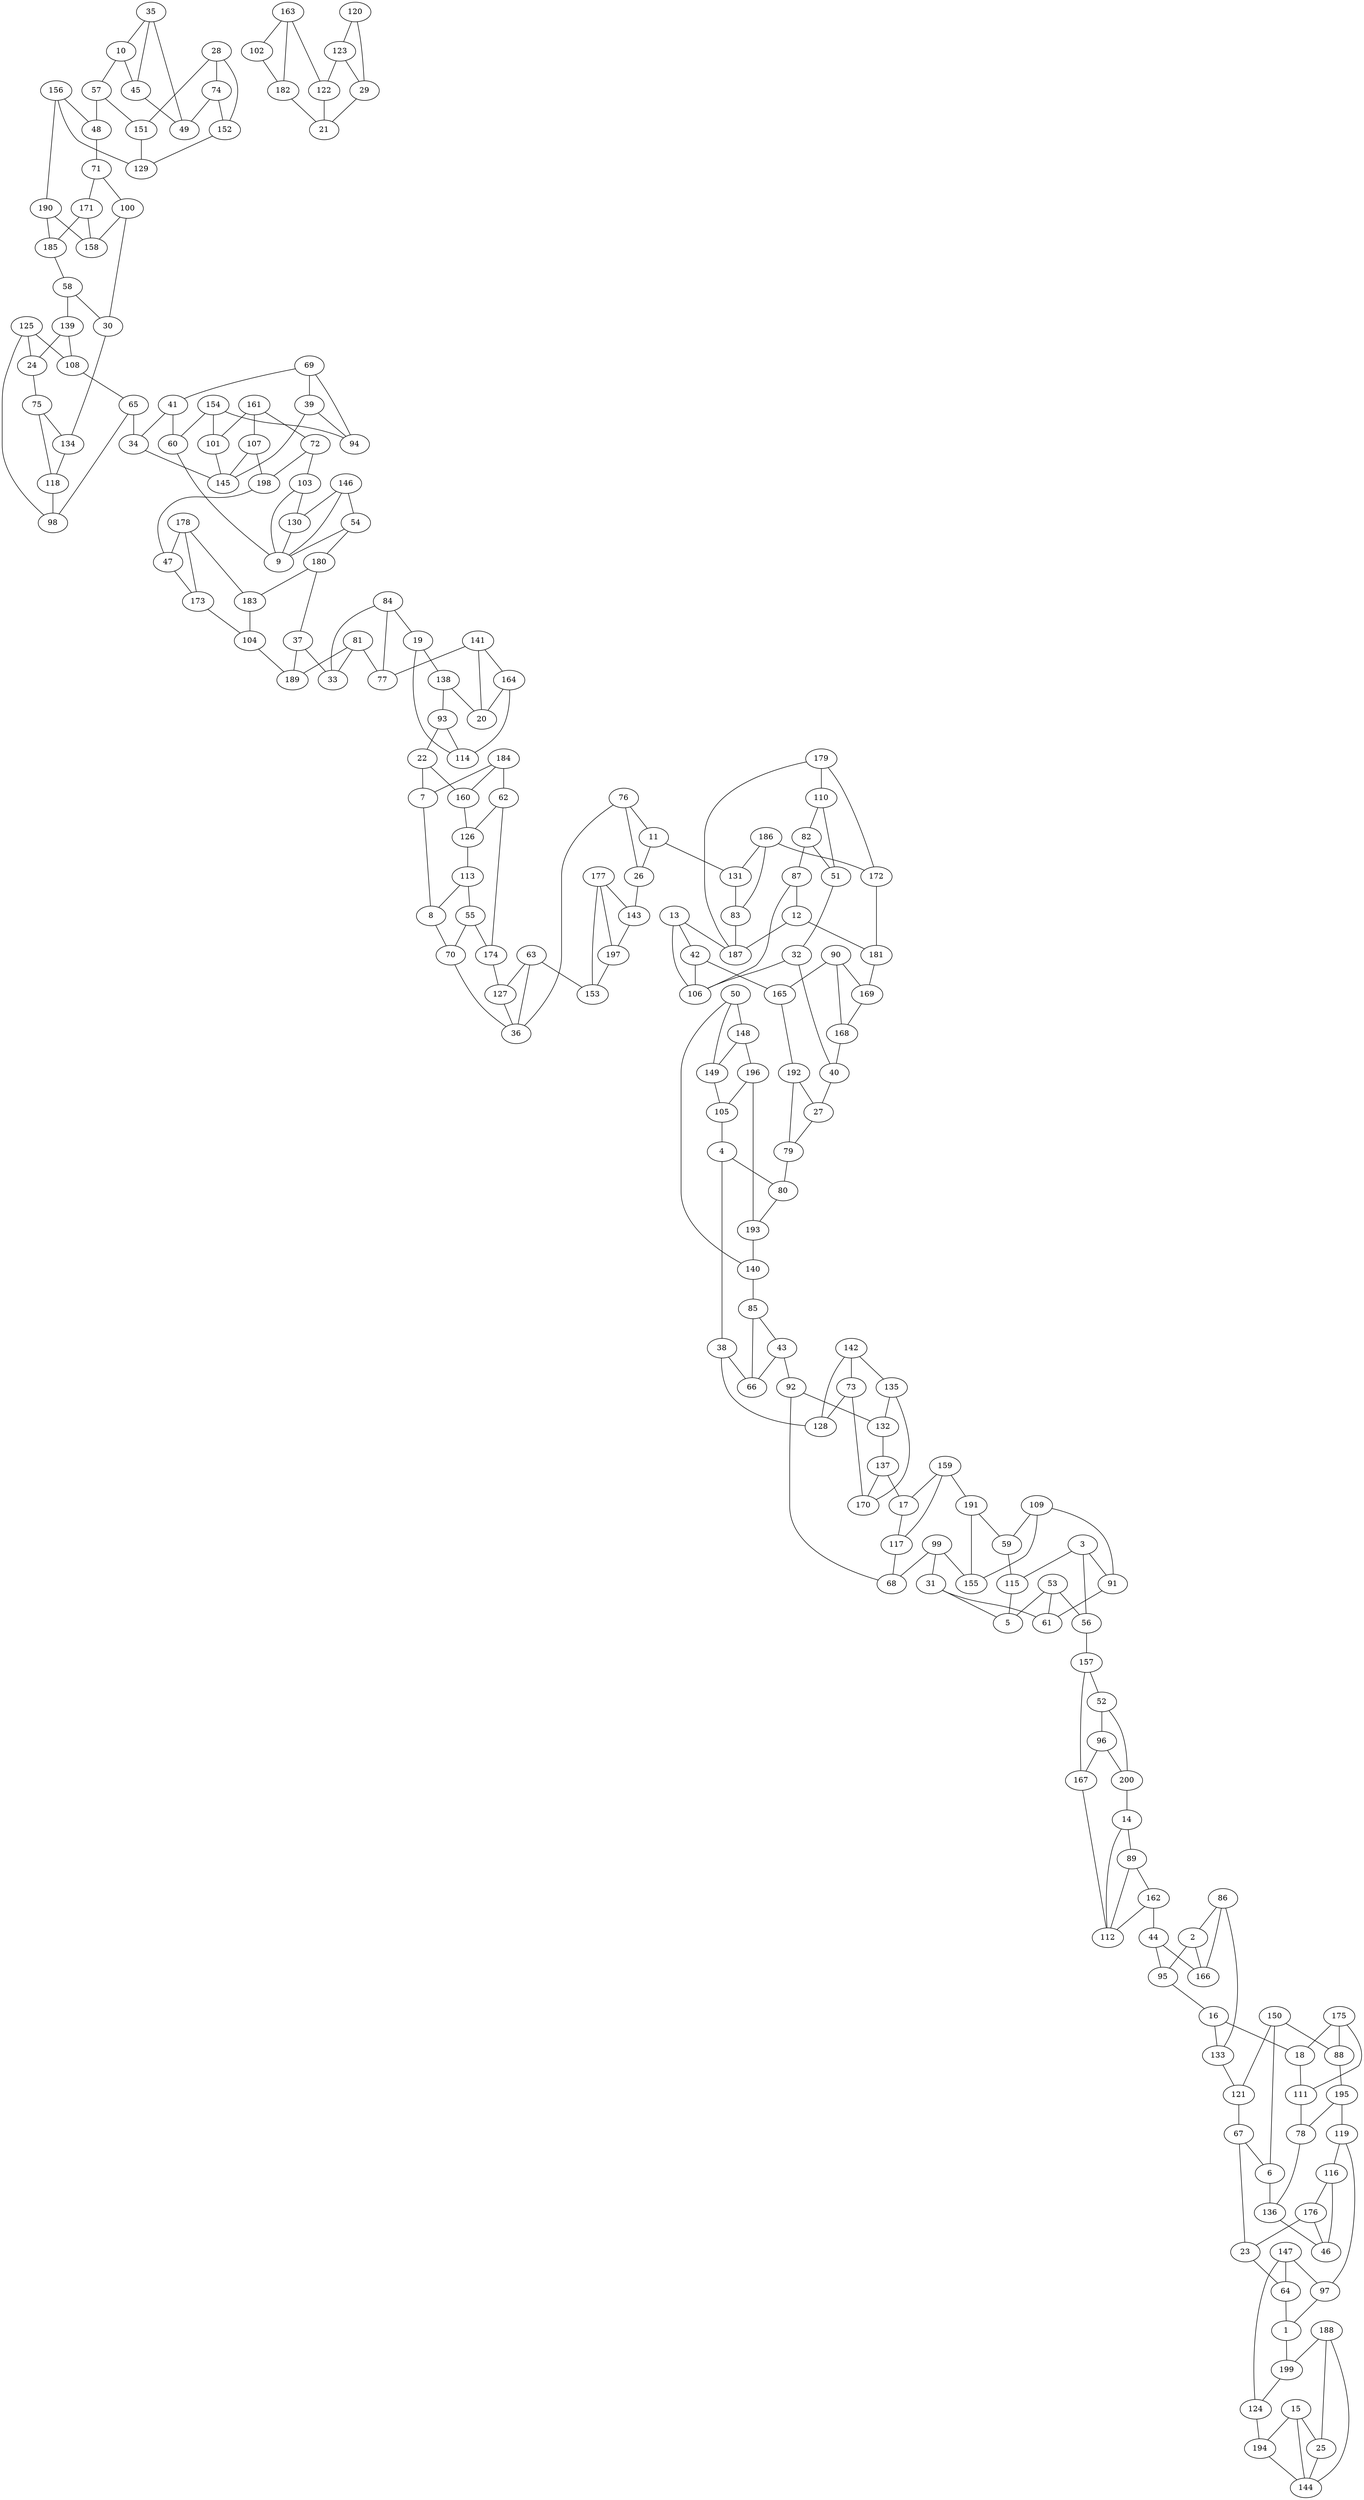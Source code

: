graph G_1 {
    35;
    10;
    45;
    28;
    74;
    49;
    57;
    151;
    152;
    156;
    48;
    129;
    190;
    71;
    171;
    100;
    158;
    185;
    58;
    30;
    139;
    125;
    24;
    75;
    134;
    108;
    118;
    65;
    98;
    69;
    41;
    34;
    39;
    154;
    94;
    60;
    161;
    72;
    107;
    101;
    145;
    198;
    103;
    146;
    54;
    130;
    9;
    180;
    178;
    47;
    173;
    183;
    104;
    37;
    81;
    189;
    84;
    33;
    141;
    77;
    19;
    138;
    164;
    20;
    93;
    114;
    22;
    184;
    160;
    62;
    126;
    113;
    7;
    8;
    55;
    70;
    174;
    63;
    127;
    76;
    36;
    11;
    26;
    177;
    143;
    197;
    153;
    186;
    131;
    83;
    179;
    110;
    172;
    82;
    51;
    32;
    87;
    13;
    42;
    106;
    12;
    187;
    181;
    90;
    165;
    169;
    168;
    40;
    192;
    27;
    79;
    50;
    148;
    149;
    196;
    105;
    4;
    80;
    193;
    140;
    85;
    38;
    43;
    66;
    142;
    73;
    128;
    135;
    92;
    132;
    137;
    170;
    159;
    17;
    117;
    191;
    99;
    68;
    109;
    155;
    59;
    31;
    3;
    115;
    91;
    53;
    5;
    56;
    61;
    157;
    52;
    96;
    167;
    200;
    14;
    89;
    162;
    112;
    44;
    86;
    2;
    95;
    166;
    16;
    133;
    175;
    18;
    111;
    150;
    121;
    67;
    88;
    6;
    195;
    78;
    119;
    136;
    116;
    176;
    46;
    147;
    97;
    23;
    64;
    1;
    188;
    199;
    124;
    15;
    194;
    25;
    144;
    163;
    102;
    182;
    120;
    123;
    122;
    29;
    21;
    35 -- 10;
    35 -- 45;
    10 -- 45;
    28 -- 74;
    35 -- 49;
    45 -- 49;
    74 -- 49;
    10 -- 57;
    28 -- 151;
    57 -- 151;
    28 -- 152;
    74 -- 152;
    57 -- 48;
    156 -- 48;
    151 -- 129;
    152 -- 129;
    156 -- 129;
    156 -- 190;
    48 -- 71;
    71 -- 171;
    71 -- 100;
    190 -- 158;
    171 -- 158;
    100 -- 158;
    190 -- 185;
    171 -- 185;
    185 -- 58;
    100 -- 30;
    58 -- 30;
    58 -- 139;
    139 -- 24;
    125 -- 24;
    24 -- 75;
    30 -- 134;
    75 -- 134;
    139 -- 108;
    125 -- 108;
    75 -- 118;
    134 -- 118;
    108 -- 65;
    125 -- 98;
    118 -- 98;
    65 -- 98;
    69 -- 41;
    65 -- 34;
    41 -- 34;
    69 -- 39;
    69 -- 94;
    39 -- 94;
    154 -- 94;
    41 -- 60;
    154 -- 60;
    161 -- 72;
    161 -- 107;
    154 -- 101;
    161 -- 101;
    34 -- 145;
    39 -- 145;
    107 -- 145;
    101 -- 145;
    72 -- 198;
    107 -- 198;
    72 -- 103;
    146 -- 54;
    103 -- 130;
    146 -- 130;
    60 -- 9;
    103 -- 9;
    146 -- 9;
    54 -- 9;
    130 -- 9;
    54 -- 180;
    198 -- 47;
    178 -- 47;
    178 -- 173;
    47 -- 173;
    180 -- 183;
    178 -- 183;
    173 -- 104;
    183 -- 104;
    180 -- 37;
    104 -- 189;
    37 -- 189;
    81 -- 189;
    37 -- 33;
    81 -- 33;
    84 -- 33;
    81 -- 77;
    84 -- 77;
    141 -- 77;
    84 -- 19;
    19 -- 138;
    141 -- 164;
    141 -- 20;
    138 -- 20;
    164 -- 20;
    138 -- 93;
    19 -- 114;
    164 -- 114;
    93 -- 114;
    93 -- 22;
    22 -- 160;
    184 -- 160;
    184 -- 62;
    160 -- 126;
    62 -- 126;
    126 -- 113;
    22 -- 7;
    184 -- 7;
    113 -- 8;
    7 -- 8;
    113 -- 55;
    8 -- 70;
    55 -- 70;
    62 -- 174;
    55 -- 174;
    174 -- 127;
    63 -- 127;
    70 -- 36;
    63 -- 36;
    127 -- 36;
    76 -- 36;
    76 -- 11;
    76 -- 26;
    11 -- 26;
    26 -- 143;
    177 -- 143;
    177 -- 197;
    143 -- 197;
    63 -- 153;
    177 -- 153;
    197 -- 153;
    11 -- 131;
    186 -- 131;
    186 -- 83;
    131 -- 83;
    179 -- 110;
    186 -- 172;
    179 -- 172;
    110 -- 82;
    110 -- 51;
    82 -- 51;
    51 -- 32;
    82 -- 87;
    13 -- 42;
    32 -- 106;
    87 -- 106;
    13 -- 106;
    42 -- 106;
    87 -- 12;
    83 -- 187;
    179 -- 187;
    13 -- 187;
    12 -- 187;
    172 -- 181;
    12 -- 181;
    42 -- 165;
    90 -- 165;
    181 -- 169;
    90 -- 169;
    90 -- 168;
    169 -- 168;
    32 -- 40;
    168 -- 40;
    165 -- 192;
    40 -- 27;
    192 -- 27;
    192 -- 79;
    27 -- 79;
    50 -- 148;
    50 -- 149;
    148 -- 149;
    148 -- 196;
    149 -- 105;
    196 -- 105;
    105 -- 4;
    79 -- 80;
    4 -- 80;
    196 -- 193;
    80 -- 193;
    50 -- 140;
    193 -- 140;
    140 -- 85;
    4 -- 38;
    85 -- 43;
    85 -- 66;
    38 -- 66;
    43 -- 66;
    142 -- 73;
    38 -- 128;
    142 -- 128;
    73 -- 128;
    142 -- 135;
    43 -- 92;
    135 -- 132;
    92 -- 132;
    132 -- 137;
    73 -- 170;
    135 -- 170;
    137 -- 170;
    137 -- 17;
    159 -- 17;
    159 -- 117;
    17 -- 117;
    159 -- 191;
    92 -- 68;
    117 -- 68;
    99 -- 68;
    191 -- 155;
    99 -- 155;
    109 -- 155;
    191 -- 59;
    109 -- 59;
    99 -- 31;
    59 -- 115;
    3 -- 115;
    109 -- 91;
    3 -- 91;
    31 -- 5;
    115 -- 5;
    53 -- 5;
    3 -- 56;
    53 -- 56;
    31 -- 61;
    91 -- 61;
    53 -- 61;
    56 -- 157;
    157 -- 52;
    52 -- 96;
    157 -- 167;
    96 -- 167;
    52 -- 200;
    96 -- 200;
    200 -- 14;
    14 -- 89;
    89 -- 162;
    167 -- 112;
    14 -- 112;
    89 -- 112;
    162 -- 112;
    162 -- 44;
    86 -- 2;
    44 -- 95;
    2 -- 95;
    44 -- 166;
    86 -- 166;
    2 -- 166;
    95 -- 16;
    86 -- 133;
    16 -- 133;
    16 -- 18;
    175 -- 18;
    175 -- 111;
    18 -- 111;
    133 -- 121;
    150 -- 121;
    121 -- 67;
    175 -- 88;
    150 -- 88;
    150 -- 6;
    67 -- 6;
    88 -- 195;
    111 -- 78;
    195 -- 78;
    195 -- 119;
    6 -- 136;
    78 -- 136;
    119 -- 116;
    116 -- 176;
    136 -- 46;
    116 -- 46;
    176 -- 46;
    119 -- 97;
    147 -- 97;
    67 -- 23;
    176 -- 23;
    147 -- 64;
    23 -- 64;
    97 -- 1;
    64 -- 1;
    1 -- 199;
    188 -- 199;
    147 -- 124;
    199 -- 124;
    124 -- 194;
    15 -- 194;
    188 -- 25;
    15 -- 25;
    188 -- 144;
    15 -- 144;
    194 -- 144;
    25 -- 144;
    163 -- 102;
    163 -- 182;
    102 -- 182;
    120 -- 123;
    163 -- 122;
    123 -- 122;
    120 -- 29;
    123 -- 29;
    182 -- 21;
    122 -- 21;
    29 -- 21;
}